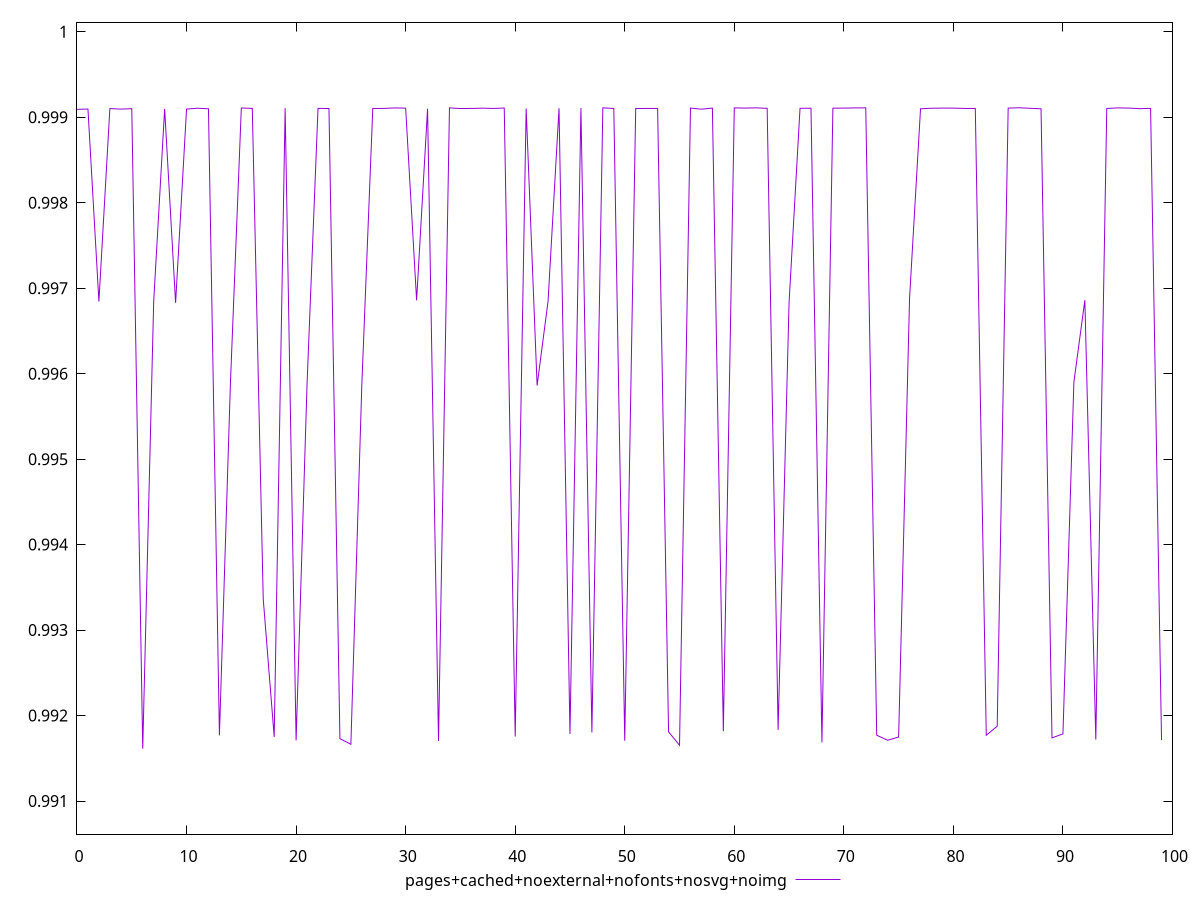$_pagesCachedNoexternalNofontsNosvgNoimg <<EOF
0.9990930934913341
0.9990966220507254
0.9968448668583935
0.9991020506721109
0.9990958763873419
0.9991004248999593
0.9916125549924724
0.9968441033469253
0.9990981414017912
0.9968287417992965
0.9990959219742772
0.9991062143535598
0.9990997392437355
0.9917687924793825
0.9958711526543873
0.9991091296818885
0.9991040958224531
0.9933641126278419
0.9917502251885966
0.9991061102198839
0.9917091312602238
0.9958816669312813
0.9991038871598231
0.9991026831594871
0.9917294958792802
0.9916638379655658
0.9958718343254586
0.9991032152151236
0.9991041035819009
0.9991094056158831
0.9991074357096579
0.9968577140126558
0.9990995592183632
0.9917015632921429
0.9991100344783903
0.9991026136676721
0.9991034218433734
0.9991068548682152
0.9991037444368551
0.9991083512996715
0.9917549092661533
0.9991020269200663
0.9958613430010105
0.9968493468848105
0.9991063589201294
0.9917850062375112
0.9991080420318603
0.9918019498893502
0.9991105982717798
0.9991031932128462
0.9917052480522156
0.99910244876964
0.9991038319699665
0.999103241962422
0.9918094281058021
0.9916527091413176
0.999107973294293
0.9990948330412673
0.9991073385650454
0.9918168766323296
0.9991098796542994
0.999107831509982
0.999110355639055
0.999104528116048
0.9918327152134576
0.9968324846167393
0.9991048361819134
0.9991065486360111
0.9916860241497718
0.9991063761292176
0.9991075766835973
0.9991096553150098
0.9991104087997674
0.9917699896093919
0.9917109686052907
0.9917482825969008
0.996887744923504
0.9990997370801361
0.9991059940264901
0.9991075719560949
0.9991073957352208
0.9991037655661491
0.999103570213143
0.9917692895018647
0.9918759134847381
0.9991075079179967
0.9991115078978965
0.999105460676506
0.9990993523275497
0.9917385329293943
0.9917854062491975
0.995902933073859
0.9968601689275232
0.9917184495901742
0.9991035555495438
0.9991100383380017
0.9991079127158793
0.9991012687560442
0.9991041902255006
0.9917119903684618
EOF
set key outside below
set terminal pngcairo
set output "report_00005_2020-11-02T22-26-11.212Z/first-cpu-idle/pages+cached+noexternal+nofonts+nosvg+noimg//score.png"
set yrange [0.9906125549924724:1.0001115078978964]
plot $_pagesCachedNoexternalNofontsNosvgNoimg title "pages+cached+noexternal+nofonts+nosvg+noimg" with line ,